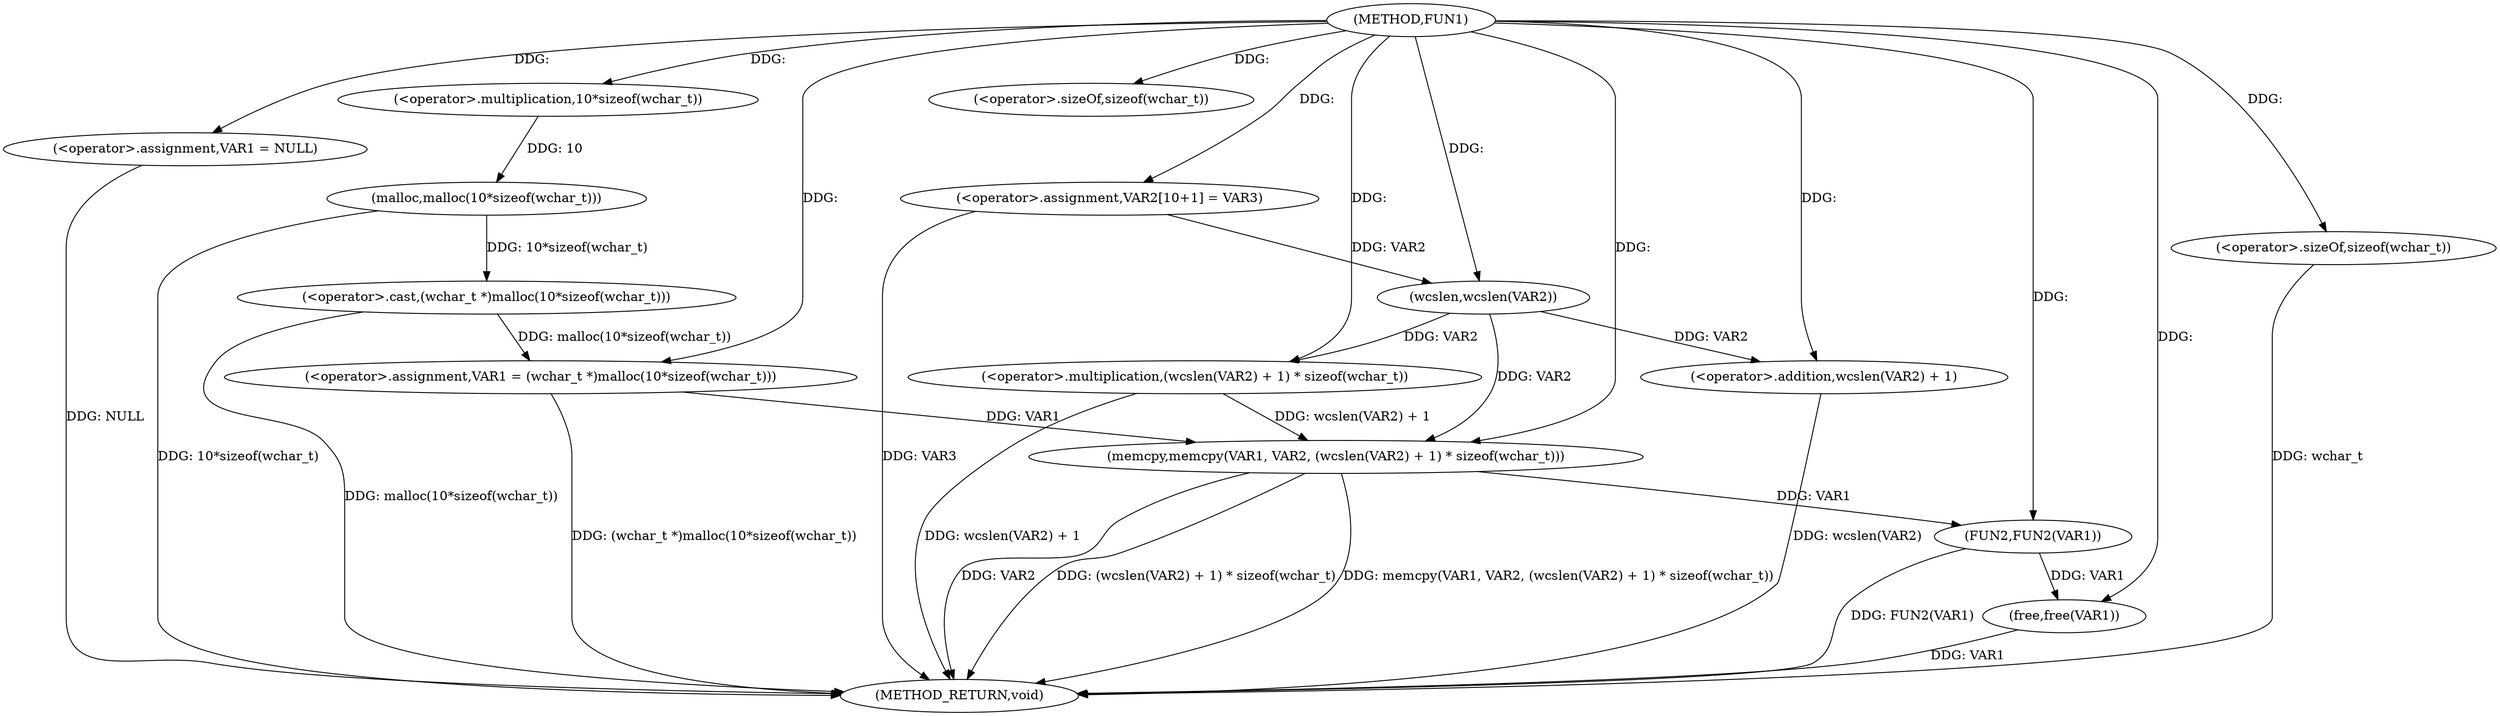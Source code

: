 digraph FUN1 {  
"1000100" [label = "(METHOD,FUN1)" ]
"1000136" [label = "(METHOD_RETURN,void)" ]
"1000103" [label = "(<operator>.assignment,VAR1 = NULL)" ]
"1000108" [label = "(<operator>.assignment,VAR1 = (wchar_t *)malloc(10*sizeof(wchar_t)))" ]
"1000110" [label = "(<operator>.cast,(wchar_t *)malloc(10*sizeof(wchar_t)))" ]
"1000112" [label = "(malloc,malloc(10*sizeof(wchar_t)))" ]
"1000113" [label = "(<operator>.multiplication,10*sizeof(wchar_t))" ]
"1000115" [label = "(<operator>.sizeOf,sizeof(wchar_t))" ]
"1000119" [label = "(<operator>.assignment,VAR2[10+1] = VAR3)" ]
"1000122" [label = "(memcpy,memcpy(VAR1, VAR2, (wcslen(VAR2) + 1) * sizeof(wchar_t)))" ]
"1000125" [label = "(<operator>.multiplication,(wcslen(VAR2) + 1) * sizeof(wchar_t))" ]
"1000126" [label = "(<operator>.addition,wcslen(VAR2) + 1)" ]
"1000127" [label = "(wcslen,wcslen(VAR2))" ]
"1000130" [label = "(<operator>.sizeOf,sizeof(wchar_t))" ]
"1000132" [label = "(FUN2,FUN2(VAR1))" ]
"1000134" [label = "(free,free(VAR1))" ]
  "1000122" -> "1000136"  [ label = "DDG: (wcslen(VAR2) + 1) * sizeof(wchar_t)"] 
  "1000103" -> "1000136"  [ label = "DDG: NULL"] 
  "1000132" -> "1000136"  [ label = "DDG: FUN2(VAR1)"] 
  "1000119" -> "1000136"  [ label = "DDG: VAR3"] 
  "1000126" -> "1000136"  [ label = "DDG: wcslen(VAR2)"] 
  "1000110" -> "1000136"  [ label = "DDG: malloc(10*sizeof(wchar_t))"] 
  "1000122" -> "1000136"  [ label = "DDG: memcpy(VAR1, VAR2, (wcslen(VAR2) + 1) * sizeof(wchar_t))"] 
  "1000125" -> "1000136"  [ label = "DDG: wcslen(VAR2) + 1"] 
  "1000134" -> "1000136"  [ label = "DDG: VAR1"] 
  "1000112" -> "1000136"  [ label = "DDG: 10*sizeof(wchar_t)"] 
  "1000108" -> "1000136"  [ label = "DDG: (wchar_t *)malloc(10*sizeof(wchar_t))"] 
  "1000130" -> "1000136"  [ label = "DDG: wchar_t"] 
  "1000122" -> "1000136"  [ label = "DDG: VAR2"] 
  "1000100" -> "1000103"  [ label = "DDG: "] 
  "1000110" -> "1000108"  [ label = "DDG: malloc(10*sizeof(wchar_t))"] 
  "1000100" -> "1000108"  [ label = "DDG: "] 
  "1000112" -> "1000110"  [ label = "DDG: 10*sizeof(wchar_t)"] 
  "1000113" -> "1000112"  [ label = "DDG: 10"] 
  "1000100" -> "1000113"  [ label = "DDG: "] 
  "1000100" -> "1000115"  [ label = "DDG: "] 
  "1000100" -> "1000119"  [ label = "DDG: "] 
  "1000108" -> "1000122"  [ label = "DDG: VAR1"] 
  "1000100" -> "1000122"  [ label = "DDG: "] 
  "1000127" -> "1000122"  [ label = "DDG: VAR2"] 
  "1000125" -> "1000122"  [ label = "DDG: wcslen(VAR2) + 1"] 
  "1000127" -> "1000125"  [ label = "DDG: VAR2"] 
  "1000100" -> "1000125"  [ label = "DDG: "] 
  "1000127" -> "1000126"  [ label = "DDG: VAR2"] 
  "1000119" -> "1000127"  [ label = "DDG: VAR2"] 
  "1000100" -> "1000127"  [ label = "DDG: "] 
  "1000100" -> "1000126"  [ label = "DDG: "] 
  "1000100" -> "1000130"  [ label = "DDG: "] 
  "1000122" -> "1000132"  [ label = "DDG: VAR1"] 
  "1000100" -> "1000132"  [ label = "DDG: "] 
  "1000132" -> "1000134"  [ label = "DDG: VAR1"] 
  "1000100" -> "1000134"  [ label = "DDG: "] 
}
